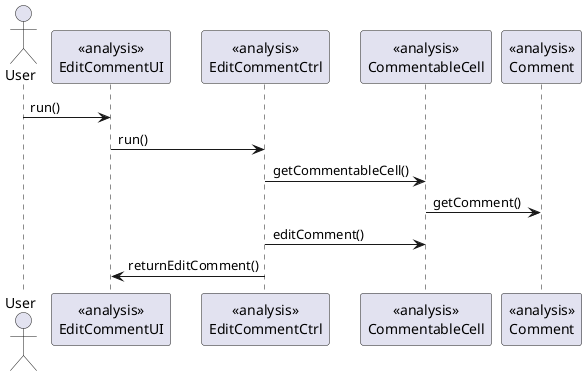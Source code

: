   @startuml doc-files/Rich_comments_and_history_EditComment_Analysis_01.png
  
  actor User 
  participant "<<analysis>>\nEditCommentUI" as UI
  participant "<<analysis>>\nEditCommentCtrl" as ctrl
  participant "<<analysis>>\nCommentableCell" as domain
  participant "<<analysis>>\nComment" as domain1
  User -> UI : run()
  UI -> ctrl : run()
  ctrl -> domain : getCommentableCell()
  domain -> domain1 : getComment()
  ctrl -> domain : editComment()
  ctrl -> UI : returnEditComment()

  @enduml